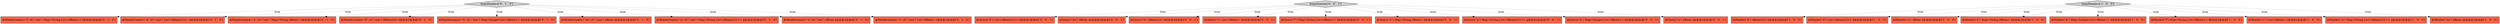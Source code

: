 digraph {
14 [style = filled, label = "@Header(name=\"f\",cf=\"uon\") Map<String,List<ABean>> f@@@2@@@['0', '1', '0']", fillcolor = tomato, shape = box image = "AAA0AAABBB2BBB"];
26 [style = filled, label = "beanQueries['0', '0', '1']", fillcolor = lightgray, shape = diamond image = "AAA0AAABBB3BBB"];
24 [style = filled, label = "@Query(\"d\") List<ABean((((((> d@@@2@@@['0', '0', '1']", fillcolor = tomato, shape = box image = "AAA0AAABBB3BBB"];
3 [style = filled, label = "@Header(\"b\") ABean(((((( b@@@2@@@['1', '0', '0']", fillcolor = tomato, shape = box image = "AAA0AAABBB1BBB"];
17 [style = filled, label = "@Header(name=\"d\",cf=\"uon\") List<ABean((((((> d@@@2@@@['0', '1', '0']", fillcolor = tomato, shape = box image = "AAA0AAABBB2BBB"];
16 [style = filled, label = "beanHeaders['0', '1', '0']", fillcolor = lightgray, shape = diamond image = "AAA0AAABBB2BBB"];
7 [style = filled, label = "@Header(\"d\") List<ABean((((((> d@@@2@@@['1', '0', '0']", fillcolor = tomato, shape = box image = "AAA0AAABBB1BBB"];
12 [style = filled, label = "@Header(name=\"e\",cf=\"uon\") Map<String,ABean> e@@@2@@@['0', '1', '0']", fillcolor = tomato, shape = box image = "AAA0AAABBB2BBB"];
6 [style = filled, label = "@Header(\"a\") ABean a@@@2@@@['1', '0', '0']", fillcolor = tomato, shape = box image = "AAA0AAABBB1BBB"];
4 [style = filled, label = "@Header(\"e\") Map<String,ABean> e@@@2@@@['1', '0', '0']", fillcolor = tomato, shape = box image = "AAA0AAABBB1BBB"];
21 [style = filled, label = "@Query(\"an\") ABean an@@@2@@@['0', '0', '1']", fillcolor = tomato, shape = box image = "AAA0AAABBB3BBB"];
25 [style = filled, label = "@Query(\"b\") ABean(((((( b@@@2@@@['0', '0', '1']", fillcolor = tomato, shape = box image = "AAA0AAABBB3BBB"];
5 [style = filled, label = "@Header(\"h\") Map<Integer,List<ABean>> h@@@2@@@['1', '0', '0']", fillcolor = tomato, shape = box image = "AAA0AAABBB1BBB"];
23 [style = filled, label = "@Query(\"c\") List<ABean> c@@@2@@@['0', '0', '1']", fillcolor = tomato, shape = box image = "AAA0AAABBB3BBB"];
13 [style = filled, label = "@Header(name=\"b\",cf=\"uon\") ABean(((((( b@@@2@@@['0', '1', '0']", fillcolor = tomato, shape = box image = "AAA0AAABBB2BBB"];
28 [style = filled, label = "@Query(\"f\") Map<String,List<ABean>> f@@@2@@@['0', '0', '1']", fillcolor = tomato, shape = box image = "AAA0AAABBB3BBB"];
8 [style = filled, label = "beanHeaders['1', '0', '0']", fillcolor = lightgray, shape = diamond image = "AAA0AAABBB1BBB"];
1 [style = filled, label = "@Header(\"f\") Map<String,List<ABean>> f@@@2@@@['1', '0', '0']", fillcolor = tomato, shape = box image = "AAA0AAABBB1BBB"];
9 [style = filled, label = "@Header(\"c\") List<ABean> c@@@2@@@['1', '0', '0']", fillcolor = tomato, shape = box image = "AAA0AAABBB1BBB"];
15 [style = filled, label = "@Header(name=\"h\",cf=\"uon\") Map<Integer,List<ABean>> h@@@2@@@['0', '1', '0']", fillcolor = tomato, shape = box image = "AAA0AAABBB2BBB"];
0 [style = filled, label = "@Header(\"g\") Map<String,List<ABean((((((>> g@@@2@@@['1', '0', '0']", fillcolor = tomato, shape = box image = "AAA0AAABBB1BBB"];
18 [style = filled, label = "@Header(name=\"an\",cf=\"uon\") ABean an@@@2@@@['0', '1', '0']", fillcolor = tomato, shape = box image = "AAA0AAABBB2BBB"];
22 [style = filled, label = "@Query(\"e\") Map<String,ABean> e@@@2@@@['0', '0', '1']", fillcolor = tomato, shape = box image = "AAA0AAABBB3BBB"];
10 [style = filled, label = "@Header(name=\"g\",cf=\"uon\") Map<String,List<ABean((((((>> g@@@2@@@['0', '1', '0']", fillcolor = tomato, shape = box image = "AAA0AAABBB2BBB"];
27 [style = filled, label = "@Query(\"g\") Map<String,List<ABean((((((>> g@@@2@@@['0', '0', '1']", fillcolor = tomato, shape = box image = "AAA0AAABBB3BBB"];
19 [style = filled, label = "@Header(name=\"a\",cf=\"uon\") ABean a@@@2@@@['0', '1', '0']", fillcolor = tomato, shape = box image = "AAA0AAABBB2BBB"];
2 [style = filled, label = "@Header(\"an\") ABean an@@@2@@@['1', '0', '0']", fillcolor = tomato, shape = box image = "AAA0AAABBB1BBB"];
29 [style = filled, label = "@Query(\"h\") Map<Integer,List<ABean>> h@@@2@@@['0', '0', '1']", fillcolor = tomato, shape = box image = "AAA0AAABBB3BBB"];
11 [style = filled, label = "@Header(name=\"c\",cf=\"uon\") List<ABean> c@@@2@@@['0', '1', '0']", fillcolor = tomato, shape = box image = "AAA0AAABBB2BBB"];
20 [style = filled, label = "@Query(\"a\") ABean a@@@2@@@['0', '0', '1']", fillcolor = tomato, shape = box image = "AAA0AAABBB3BBB"];
26->29 [style = dotted, label="true"];
26->28 [style = dotted, label="true"];
26->21 [style = dotted, label="true"];
26->25 [style = dotted, label="true"];
8->6 [style = dotted, label="true"];
16->18 [style = dotted, label="true"];
16->14 [style = dotted, label="true"];
8->2 [style = dotted, label="true"];
16->13 [style = dotted, label="true"];
8->7 [style = dotted, label="true"];
16->15 [style = dotted, label="true"];
26->23 [style = dotted, label="true"];
16->12 [style = dotted, label="true"];
26->24 [style = dotted, label="true"];
16->10 [style = dotted, label="true"];
16->11 [style = dotted, label="true"];
8->5 [style = dotted, label="true"];
8->3 [style = dotted, label="true"];
26->20 [style = dotted, label="true"];
26->27 [style = dotted, label="true"];
16->17 [style = dotted, label="true"];
8->1 [style = dotted, label="true"];
26->22 [style = dotted, label="true"];
8->4 [style = dotted, label="true"];
8->0 [style = dotted, label="true"];
16->19 [style = dotted, label="true"];
8->9 [style = dotted, label="true"];
}
